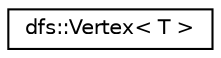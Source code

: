 digraph "Graphical Class Hierarchy"
{
 // LATEX_PDF_SIZE
  edge [fontname="Helvetica",fontsize="10",labelfontname="Helvetica",labelfontsize="10"];
  node [fontname="Helvetica",fontsize="10",shape=record];
  rankdir="LR";
  Node0 [label="dfs::Vertex\< T \>",height=0.2,width=0.4,color="black", fillcolor="white", style="filled",URL="$structdfs_1_1Vertex.html",tooltip="The Vertex struct."];
}
